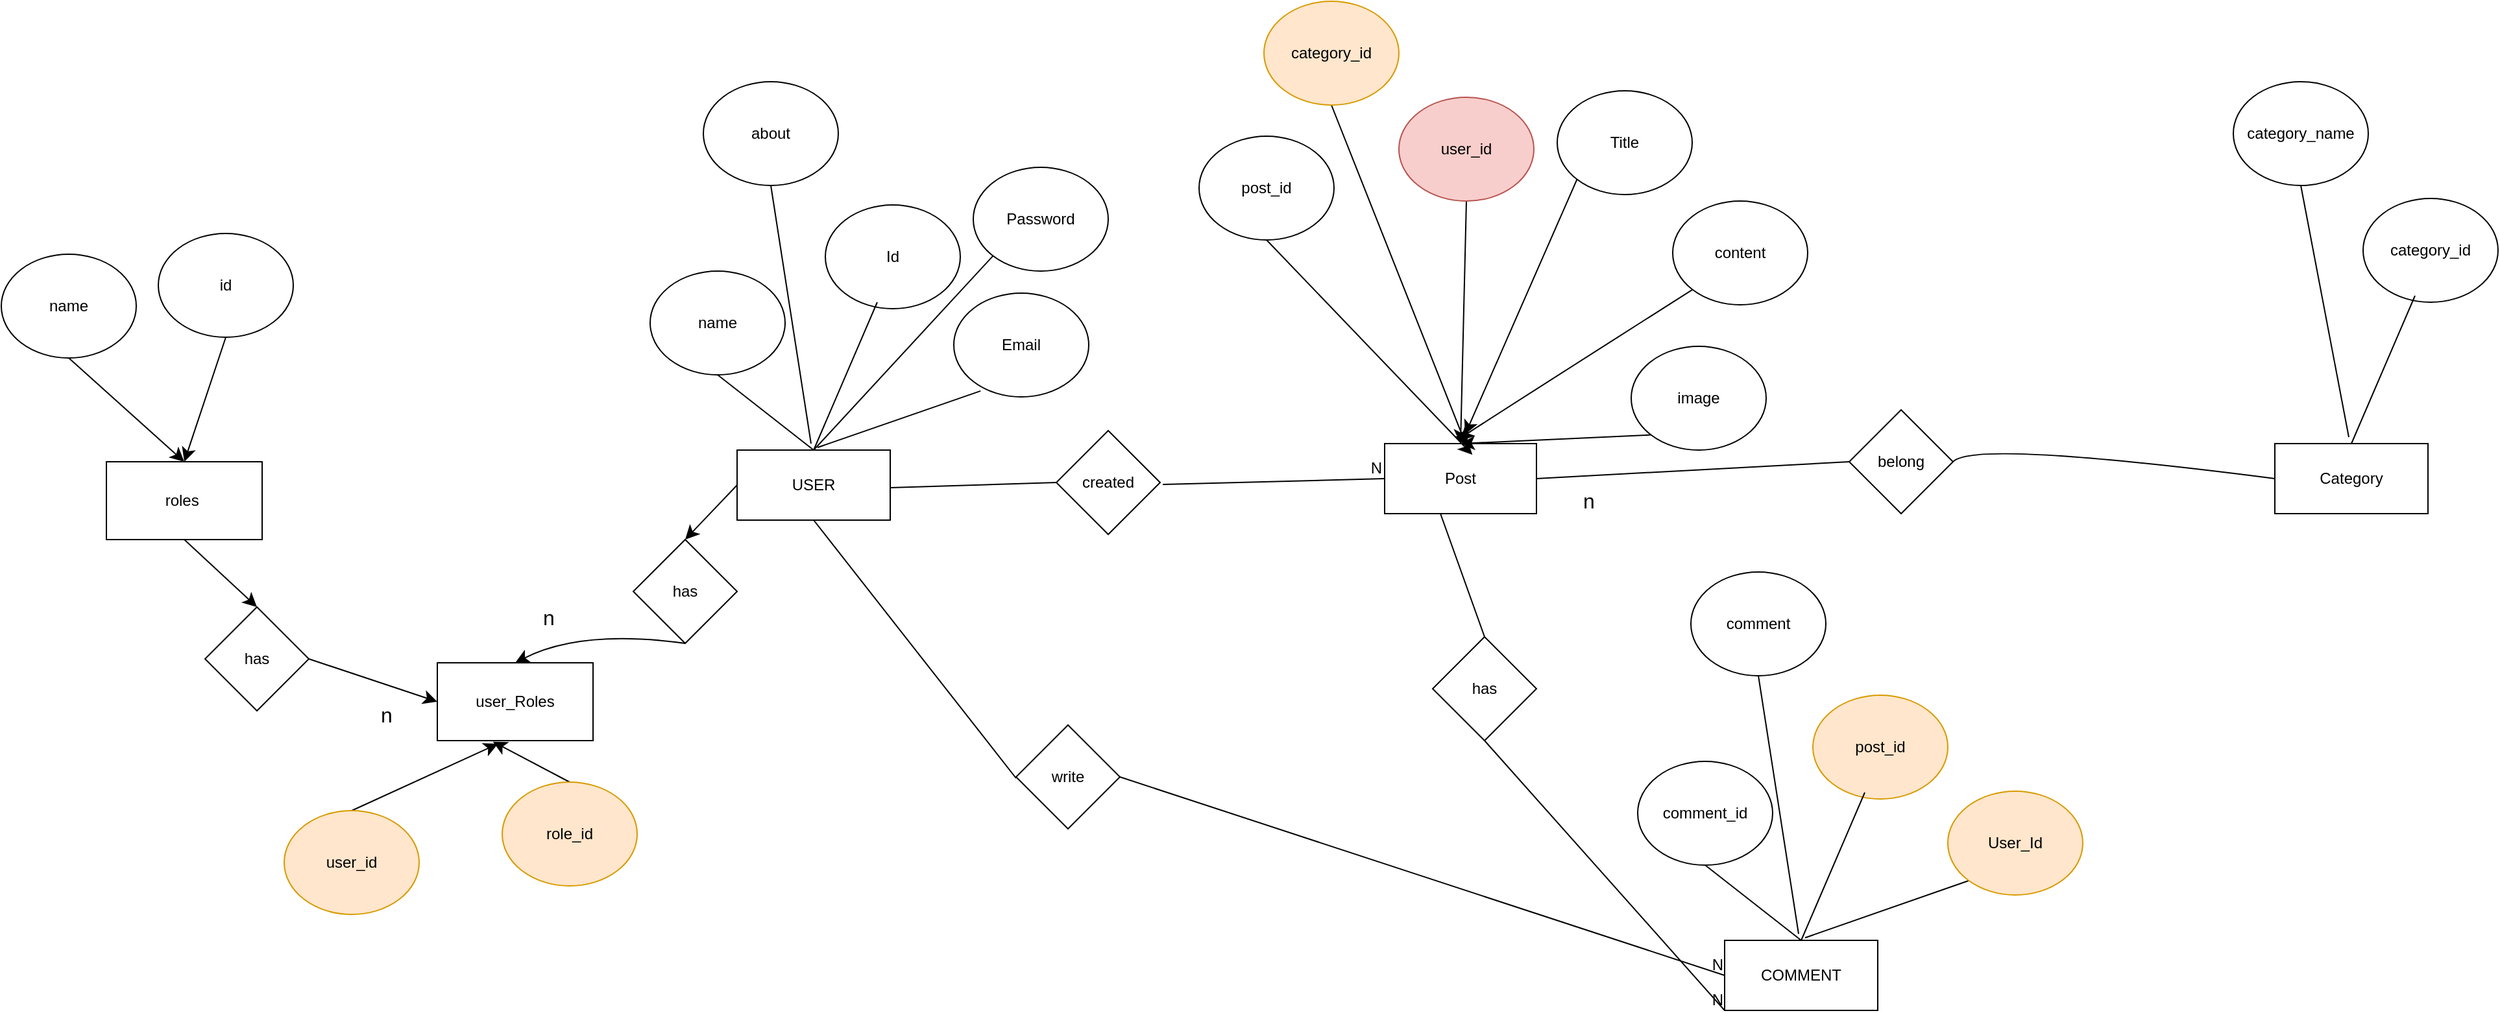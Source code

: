 <mxfile version="24.8.3">
  <diagram id="6hAD4JRr-dWfAn1cG1sN" name="Page-1">
    <mxGraphModel dx="2551" dy="1279" grid="0" gridSize="10" guides="1" tooltips="1" connect="1" arrows="1" fold="1" page="0" pageScale="1" pageWidth="850" pageHeight="1100" math="0" shadow="0">
      <root>
        <mxCell id="0" />
        <mxCell id="1" parent="0" />
        <mxCell id="OCMYtkgxN2Cwr9Uo9YVc-100" style="edgeStyle=none;curved=1;rounded=0;orthogonalLoop=1;jettySize=auto;html=1;exitX=1;exitY=0.5;exitDx=0;exitDy=0;fontSize=12;startSize=8;endSize=8;entryX=0.5;entryY=0;entryDx=0;entryDy=0;" edge="1" parent="1" source="OCMYtkgxN2Cwr9Uo9YVc-1" target="OCMYtkgxN2Cwr9Uo9YVc-87">
          <mxGeometry relative="1" as="geometry">
            <mxPoint x="-172.8" y="146.2" as="targetPoint" />
          </mxGeometry>
        </mxCell>
        <mxCell id="OCMYtkgxN2Cwr9Uo9YVc-1" value="USER" style="rounded=0;whiteSpace=wrap;html=1;direction=west;" vertex="1" parent="1">
          <mxGeometry x="-31" y="91" width="118" height="54" as="geometry" />
        </mxCell>
        <mxCell id="OCMYtkgxN2Cwr9Uo9YVc-2" value="Id" style="ellipse;whiteSpace=wrap;html=1;" vertex="1" parent="1">
          <mxGeometry x="37" y="-98" width="104" height="80" as="geometry" />
        </mxCell>
        <mxCell id="OCMYtkgxN2Cwr9Uo9YVc-3" value="name" style="ellipse;whiteSpace=wrap;html=1;" vertex="1" parent="1">
          <mxGeometry x="-98" y="-47" width="104" height="80" as="geometry" />
        </mxCell>
        <mxCell id="OCMYtkgxN2Cwr9Uo9YVc-4" value="Email" style="ellipse;whiteSpace=wrap;html=1;" vertex="1" parent="1">
          <mxGeometry x="136" y="-30" width="104" height="80" as="geometry" />
        </mxCell>
        <mxCell id="OCMYtkgxN2Cwr9Uo9YVc-5" value="Password" style="ellipse;whiteSpace=wrap;html=1;" vertex="1" parent="1">
          <mxGeometry x="151" y="-127" width="104" height="80" as="geometry" />
        </mxCell>
        <mxCell id="OCMYtkgxN2Cwr9Uo9YVc-6" value="about" style="ellipse;whiteSpace=wrap;html=1;" vertex="1" parent="1">
          <mxGeometry x="-57" y="-193" width="104" height="80" as="geometry" />
        </mxCell>
        <mxCell id="OCMYtkgxN2Cwr9Uo9YVc-12" value="" style="endArrow=none;html=1;rounded=0;fontSize=12;startSize=8;endSize=8;curved=1;exitX=0.5;exitY=1;exitDx=0;exitDy=0;entryX=0.5;entryY=1;entryDx=0;entryDy=0;" edge="1" parent="1" source="OCMYtkgxN2Cwr9Uo9YVc-1" target="OCMYtkgxN2Cwr9Uo9YVc-3">
          <mxGeometry width="50" height="50" relative="1" as="geometry">
            <mxPoint x="-31" y="75" as="sourcePoint" />
            <mxPoint x="19" y="25" as="targetPoint" />
          </mxGeometry>
        </mxCell>
        <mxCell id="OCMYtkgxN2Cwr9Uo9YVc-14" value="" style="endArrow=none;html=1;rounded=0;fontSize=12;startSize=8;endSize=8;curved=1;entryX=0.198;entryY=0.943;entryDx=0;entryDy=0;entryPerimeter=0;" edge="1" parent="1" target="OCMYtkgxN2Cwr9Uo9YVc-4">
          <mxGeometry width="50" height="50" relative="1" as="geometry">
            <mxPoint x="31" y="89" as="sourcePoint" />
            <mxPoint x="77" y="38" as="targetPoint" />
          </mxGeometry>
        </mxCell>
        <mxCell id="OCMYtkgxN2Cwr9Uo9YVc-15" value="" style="endArrow=none;html=1;rounded=0;fontSize=12;startSize=8;endSize=8;curved=1;exitX=0.5;exitY=1;exitDx=0;exitDy=0;" edge="1" parent="1" source="OCMYtkgxN2Cwr9Uo9YVc-1">
          <mxGeometry width="50" height="50" relative="1" as="geometry">
            <mxPoint x="86" y="43" as="sourcePoint" />
            <mxPoint x="77" y="-23" as="targetPoint" />
          </mxGeometry>
        </mxCell>
        <mxCell id="OCMYtkgxN2Cwr9Uo9YVc-16" value="" style="endArrow=none;html=1;rounded=0;fontSize=12;startSize=8;endSize=8;curved=1;exitX=0.5;exitY=1;exitDx=0;exitDy=0;entryX=0;entryY=1;entryDx=0;entryDy=0;" edge="1" parent="1" source="OCMYtkgxN2Cwr9Uo9YVc-1" target="OCMYtkgxN2Cwr9Uo9YVc-5">
          <mxGeometry width="50" height="50" relative="1" as="geometry">
            <mxPoint x="58" y="121" as="sourcePoint" />
            <mxPoint x="150" y="-61" as="targetPoint" />
          </mxGeometry>
        </mxCell>
        <mxCell id="OCMYtkgxN2Cwr9Uo9YVc-18" value="" style="endArrow=none;html=1;rounded=0;fontSize=12;startSize=8;endSize=8;curved=1;entryX=0.5;entryY=1;entryDx=0;entryDy=0;" edge="1" parent="1" target="OCMYtkgxN2Cwr9Uo9YVc-6">
          <mxGeometry width="50" height="50" relative="1" as="geometry">
            <mxPoint x="26" y="86" as="sourcePoint" />
            <mxPoint x="141" y="42" as="targetPoint" />
          </mxGeometry>
        </mxCell>
        <mxCell id="OCMYtkgxN2Cwr9Uo9YVc-19" value="Post" style="rounded=0;whiteSpace=wrap;html=1;direction=west;" vertex="1" parent="1">
          <mxGeometry x="468" y="86" width="117" height="54" as="geometry" />
        </mxCell>
        <mxCell id="OCMYtkgxN2Cwr9Uo9YVc-20" value="post_id" style="ellipse;whiteSpace=wrap;html=1;" vertex="1" parent="1">
          <mxGeometry x="325" y="-151" width="104" height="80" as="geometry" />
        </mxCell>
        <mxCell id="OCMYtkgxN2Cwr9Uo9YVc-28" style="edgeStyle=none;curved=1;rounded=0;orthogonalLoop=1;jettySize=auto;html=1;exitX=0;exitY=1;exitDx=0;exitDy=0;fontSize=12;startSize=8;endSize=8;" edge="1" parent="1" source="OCMYtkgxN2Cwr9Uo9YVc-21">
          <mxGeometry relative="1" as="geometry">
            <mxPoint x="526" y="84" as="targetPoint" />
            <Array as="points">
              <mxPoint x="533" y="77" />
            </Array>
          </mxGeometry>
        </mxCell>
        <mxCell id="OCMYtkgxN2Cwr9Uo9YVc-21" value="content" style="ellipse;whiteSpace=wrap;html=1;" vertex="1" parent="1">
          <mxGeometry x="690" y="-101" width="104" height="80" as="geometry" />
        </mxCell>
        <mxCell id="OCMYtkgxN2Cwr9Uo9YVc-27" style="edgeStyle=none;curved=1;rounded=0;orthogonalLoop=1;jettySize=auto;html=1;exitX=0;exitY=1;exitDx=0;exitDy=0;fontSize=12;startSize=8;endSize=8;" edge="1" parent="1" source="OCMYtkgxN2Cwr9Uo9YVc-22">
          <mxGeometry relative="1" as="geometry">
            <mxPoint x="530" y="79" as="targetPoint" />
          </mxGeometry>
        </mxCell>
        <mxCell id="OCMYtkgxN2Cwr9Uo9YVc-22" value="Title" style="ellipse;whiteSpace=wrap;html=1;" vertex="1" parent="1">
          <mxGeometry x="601" y="-186" width="104" height="80" as="geometry" />
        </mxCell>
        <mxCell id="OCMYtkgxN2Cwr9Uo9YVc-29" style="edgeStyle=none;curved=1;rounded=0;orthogonalLoop=1;jettySize=auto;html=1;exitX=0;exitY=1;exitDx=0;exitDy=0;entryX=0.5;entryY=1;entryDx=0;entryDy=0;fontSize=12;startSize=8;endSize=8;" edge="1" parent="1" source="OCMYtkgxN2Cwr9Uo9YVc-23" target="OCMYtkgxN2Cwr9Uo9YVc-19">
          <mxGeometry relative="1" as="geometry" />
        </mxCell>
        <mxCell id="OCMYtkgxN2Cwr9Uo9YVc-23" value="image" style="ellipse;whiteSpace=wrap;html=1;" vertex="1" parent="1">
          <mxGeometry x="658" y="11" width="104" height="80" as="geometry" />
        </mxCell>
        <mxCell id="OCMYtkgxN2Cwr9Uo9YVc-26" style="edgeStyle=none;curved=1;rounded=0;orthogonalLoop=1;jettySize=auto;html=1;exitX=0.5;exitY=1;exitDx=0;exitDy=0;entryX=0.5;entryY=1;entryDx=0;entryDy=0;fontSize=12;startSize=8;endSize=8;" edge="1" parent="1" source="OCMYtkgxN2Cwr9Uo9YVc-24" target="OCMYtkgxN2Cwr9Uo9YVc-19">
          <mxGeometry relative="1" as="geometry" />
        </mxCell>
        <mxCell id="OCMYtkgxN2Cwr9Uo9YVc-25" style="edgeStyle=none;curved=1;rounded=0;orthogonalLoop=1;jettySize=auto;html=1;exitX=0.5;exitY=1;exitDx=0;exitDy=0;entryX=0.422;entryY=0.841;entryDx=0;entryDy=0;entryPerimeter=0;fontSize=12;startSize=8;endSize=8;" edge="1" parent="1" source="OCMYtkgxN2Cwr9Uo9YVc-20" target="OCMYtkgxN2Cwr9Uo9YVc-19">
          <mxGeometry relative="1" as="geometry" />
        </mxCell>
        <UserObject label="user_id" tooltip="nh" id="OCMYtkgxN2Cwr9Uo9YVc-24">
          <mxCell style="ellipse;whiteSpace=wrap;html=1;fillColor=#f8cecc;strokeColor=#b85450;" vertex="1" parent="1">
            <mxGeometry x="479" y="-181" width="104" height="80" as="geometry" />
          </mxCell>
        </UserObject>
        <mxCell id="OCMYtkgxN2Cwr9Uo9YVc-38" value="created" style="rhombus;whiteSpace=wrap;html=1;" vertex="1" parent="1">
          <mxGeometry x="215" y="76" width="80" height="80" as="geometry" />
        </mxCell>
        <mxCell id="OCMYtkgxN2Cwr9Uo9YVc-49" value="" style="endArrow=none;html=1;rounded=0;fontSize=12;startSize=8;endSize=8;curved=1;entryX=0;entryY=0.5;entryDx=0;entryDy=0;" edge="1" parent="1" target="OCMYtkgxN2Cwr9Uo9YVc-38">
          <mxGeometry relative="1" as="geometry">
            <mxPoint x="87" y="120" as="sourcePoint" />
            <mxPoint x="247" y="120" as="targetPoint" />
          </mxGeometry>
        </mxCell>
        <mxCell id="OCMYtkgxN2Cwr9Uo9YVc-51" value="" style="endArrow=none;html=1;rounded=0;fontSize=12;startSize=8;endSize=8;curved=1;entryX=1;entryY=0.5;entryDx=0;entryDy=0;" edge="1" parent="1" target="OCMYtkgxN2Cwr9Uo9YVc-19">
          <mxGeometry relative="1" as="geometry">
            <mxPoint x="297" y="117.5" as="sourcePoint" />
            <mxPoint x="457" y="117.5" as="targetPoint" />
          </mxGeometry>
        </mxCell>
        <mxCell id="OCMYtkgxN2Cwr9Uo9YVc-52" value="N" style="resizable=0;html=1;whiteSpace=wrap;align=right;verticalAlign=bottom;" connectable="0" vertex="1" parent="OCMYtkgxN2Cwr9Uo9YVc-51">
          <mxGeometry x="1" relative="1" as="geometry" />
        </mxCell>
        <mxCell id="OCMYtkgxN2Cwr9Uo9YVc-54" value="COMMENT" style="rounded=0;whiteSpace=wrap;html=1;direction=west;" vertex="1" parent="1">
          <mxGeometry x="730" y="469" width="118" height="54" as="geometry" />
        </mxCell>
        <mxCell id="OCMYtkgxN2Cwr9Uo9YVc-55" value="post_id" style="ellipse;whiteSpace=wrap;html=1;fillColor=#ffe6cc;strokeColor=#d79b00;" vertex="1" parent="1">
          <mxGeometry x="798" y="280" width="104" height="80" as="geometry" />
        </mxCell>
        <mxCell id="OCMYtkgxN2Cwr9Uo9YVc-56" value="comment_id" style="ellipse;whiteSpace=wrap;html=1;" vertex="1" parent="1">
          <mxGeometry x="663" y="331" width="104" height="80" as="geometry" />
        </mxCell>
        <mxCell id="OCMYtkgxN2Cwr9Uo9YVc-57" value="comment" style="ellipse;whiteSpace=wrap;html=1;" vertex="1" parent="1">
          <mxGeometry x="704" y="185" width="104" height="80" as="geometry" />
        </mxCell>
        <mxCell id="OCMYtkgxN2Cwr9Uo9YVc-58" value="" style="endArrow=none;html=1;rounded=0;fontSize=12;startSize=8;endSize=8;curved=1;exitX=0.5;exitY=1;exitDx=0;exitDy=0;entryX=0.5;entryY=1;entryDx=0;entryDy=0;" edge="1" parent="1" source="OCMYtkgxN2Cwr9Uo9YVc-54" target="OCMYtkgxN2Cwr9Uo9YVc-56">
          <mxGeometry width="50" height="50" relative="1" as="geometry">
            <mxPoint x="730" y="453" as="sourcePoint" />
            <mxPoint x="780" y="403" as="targetPoint" />
          </mxGeometry>
        </mxCell>
        <mxCell id="OCMYtkgxN2Cwr9Uo9YVc-59" value="" style="endArrow=none;html=1;rounded=0;fontSize=12;startSize=8;endSize=8;curved=1;entryX=0.198;entryY=0.943;entryDx=0;entryDy=0;entryPerimeter=0;" edge="1" parent="1">
          <mxGeometry width="50" height="50" relative="1" as="geometry">
            <mxPoint x="792" y="467" as="sourcePoint" />
            <mxPoint x="918" y="423" as="targetPoint" />
          </mxGeometry>
        </mxCell>
        <mxCell id="OCMYtkgxN2Cwr9Uo9YVc-60" value="" style="endArrow=none;html=1;rounded=0;fontSize=12;startSize=8;endSize=8;curved=1;exitX=0.5;exitY=1;exitDx=0;exitDy=0;" edge="1" parent="1" source="OCMYtkgxN2Cwr9Uo9YVc-54">
          <mxGeometry width="50" height="50" relative="1" as="geometry">
            <mxPoint x="847" y="421" as="sourcePoint" />
            <mxPoint x="838" y="355" as="targetPoint" />
          </mxGeometry>
        </mxCell>
        <mxCell id="OCMYtkgxN2Cwr9Uo9YVc-61" value="" style="endArrow=none;html=1;rounded=0;fontSize=12;startSize=8;endSize=8;curved=1;entryX=0.5;entryY=1;entryDx=0;entryDy=0;" edge="1" parent="1" target="OCMYtkgxN2Cwr9Uo9YVc-57">
          <mxGeometry width="50" height="50" relative="1" as="geometry">
            <mxPoint x="787" y="464" as="sourcePoint" />
            <mxPoint x="902" y="420" as="targetPoint" />
          </mxGeometry>
        </mxCell>
        <mxCell id="OCMYtkgxN2Cwr9Uo9YVc-62" value="User_Id" style="ellipse;whiteSpace=wrap;html=1;fillColor=#ffe6cc;strokeColor=#d79b00;" vertex="1" parent="1">
          <mxGeometry x="902" y="354" width="104" height="80" as="geometry" />
        </mxCell>
        <mxCell id="OCMYtkgxN2Cwr9Uo9YVc-63" value="write" style="rhombus;whiteSpace=wrap;html=1;" vertex="1" parent="1">
          <mxGeometry x="184" y="303" width="80" height="80" as="geometry" />
        </mxCell>
        <mxCell id="OCMYtkgxN2Cwr9Uo9YVc-64" value="" style="endArrow=none;html=1;rounded=0;fontSize=12;startSize=8;endSize=8;curved=1;entryX=0;entryY=0.5;entryDx=0;entryDy=0;exitX=0.5;exitY=0;exitDx=0;exitDy=0;" edge="1" parent="1" source="OCMYtkgxN2Cwr9Uo9YVc-1">
          <mxGeometry relative="1" as="geometry">
            <mxPoint x="56" y="348" as="sourcePoint" />
            <mxPoint x="184" y="344" as="targetPoint" />
          </mxGeometry>
        </mxCell>
        <mxCell id="OCMYtkgxN2Cwr9Uo9YVc-65" value="" style="endArrow=none;html=1;rounded=0;fontSize=12;startSize=8;endSize=8;curved=1;entryX=1;entryY=0.5;entryDx=0;entryDy=0;exitX=1;exitY=0.5;exitDx=0;exitDy=0;" edge="1" parent="1" source="OCMYtkgxN2Cwr9Uo9YVc-63" target="OCMYtkgxN2Cwr9Uo9YVc-54">
          <mxGeometry relative="1" as="geometry">
            <mxPoint x="365" y="466.5" as="sourcePoint" />
            <mxPoint x="536" y="462" as="targetPoint" />
          </mxGeometry>
        </mxCell>
        <mxCell id="OCMYtkgxN2Cwr9Uo9YVc-66" value="N" style="resizable=0;html=1;whiteSpace=wrap;align=right;verticalAlign=bottom;" connectable="0" vertex="1" parent="OCMYtkgxN2Cwr9Uo9YVc-65">
          <mxGeometry x="1" relative="1" as="geometry" />
        </mxCell>
        <mxCell id="OCMYtkgxN2Cwr9Uo9YVc-67" value="has" style="rhombus;whiteSpace=wrap;html=1;" vertex="1" parent="1">
          <mxGeometry x="505" y="235" width="80" height="80" as="geometry" />
        </mxCell>
        <mxCell id="OCMYtkgxN2Cwr9Uo9YVc-68" value="" style="endArrow=none;html=1;rounded=0;fontSize=12;startSize=8;endSize=8;curved=1;entryX=1;entryY=0;entryDx=0;entryDy=0;exitX=0.5;exitY=1;exitDx=0;exitDy=0;" edge="1" parent="1" source="OCMYtkgxN2Cwr9Uo9YVc-67" target="OCMYtkgxN2Cwr9Uo9YVc-54">
          <mxGeometry relative="1" as="geometry">
            <mxPoint x="270" y="317.5" as="sourcePoint" />
            <mxPoint x="736" y="470.5" as="targetPoint" />
          </mxGeometry>
        </mxCell>
        <mxCell id="OCMYtkgxN2Cwr9Uo9YVc-69" value="N" style="resizable=0;html=1;whiteSpace=wrap;align=right;verticalAlign=bottom;" connectable="0" vertex="1" parent="OCMYtkgxN2Cwr9Uo9YVc-68">
          <mxGeometry x="1" relative="1" as="geometry" />
        </mxCell>
        <mxCell id="OCMYtkgxN2Cwr9Uo9YVc-70" value="" style="endArrow=none;html=1;rounded=0;fontSize=12;startSize=8;endSize=8;curved=1;entryX=0.5;entryY=0;entryDx=0;entryDy=0;exitX=0.5;exitY=0;exitDx=0;exitDy=0;" edge="1" parent="1" target="OCMYtkgxN2Cwr9Uo9YVc-67">
          <mxGeometry relative="1" as="geometry">
            <mxPoint x="511" y="140" as="sourcePoint" />
            <mxPoint x="667" y="339" as="targetPoint" />
          </mxGeometry>
        </mxCell>
        <mxCell id="OCMYtkgxN2Cwr9Uo9YVc-71" value="Category" style="rounded=0;whiteSpace=wrap;html=1;direction=west;" vertex="1" parent="1">
          <mxGeometry x="1154" y="86" width="118" height="54" as="geometry" />
        </mxCell>
        <mxCell id="OCMYtkgxN2Cwr9Uo9YVc-72" value="category_id" style="ellipse;whiteSpace=wrap;html=1;" vertex="1" parent="1">
          <mxGeometry x="1222" y="-103" width="104" height="80" as="geometry" />
        </mxCell>
        <mxCell id="OCMYtkgxN2Cwr9Uo9YVc-73" value="category_name" style="ellipse;whiteSpace=wrap;html=1;" vertex="1" parent="1">
          <mxGeometry x="1122" y="-193" width="104" height="80" as="geometry" />
        </mxCell>
        <mxCell id="OCMYtkgxN2Cwr9Uo9YVc-76" value="" style="endArrow=none;html=1;rounded=0;fontSize=12;startSize=8;endSize=8;curved=1;exitX=0.5;exitY=1;exitDx=0;exitDy=0;" edge="1" parent="1" source="OCMYtkgxN2Cwr9Uo9YVc-71">
          <mxGeometry width="50" height="50" relative="1" as="geometry">
            <mxPoint x="1271" y="38" as="sourcePoint" />
            <mxPoint x="1262" y="-28" as="targetPoint" />
          </mxGeometry>
        </mxCell>
        <mxCell id="OCMYtkgxN2Cwr9Uo9YVc-77" value="" style="endArrow=none;html=1;rounded=0;fontSize=12;startSize=8;endSize=8;curved=1;entryX=0.5;entryY=1;entryDx=0;entryDy=0;" edge="1" parent="1" target="OCMYtkgxN2Cwr9Uo9YVc-73">
          <mxGeometry width="50" height="50" relative="1" as="geometry">
            <mxPoint x="1211" y="81" as="sourcePoint" />
            <mxPoint x="1326" y="37" as="targetPoint" />
          </mxGeometry>
        </mxCell>
        <mxCell id="OCMYtkgxN2Cwr9Uo9YVc-80" value="" style="endArrow=none;html=1;rounded=0;fontSize=12;startSize=8;endSize=8;curved=1;exitX=1;exitY=0.5;exitDx=0;exitDy=0;entryX=1;entryY=0.5;entryDx=0;entryDy=0;" edge="1" parent="1" source="OCMYtkgxN2Cwr9Uo9YVc-71" target="OCMYtkgxN2Cwr9Uo9YVc-81">
          <mxGeometry width="50" height="50" relative="1" as="geometry">
            <mxPoint x="944" y="76" as="sourcePoint" />
            <mxPoint x="994" y="26" as="targetPoint" />
            <Array as="points">
              <mxPoint x="921" y="83" />
            </Array>
          </mxGeometry>
        </mxCell>
        <mxCell id="OCMYtkgxN2Cwr9Uo9YVc-81" value="belong" style="rhombus;whiteSpace=wrap;html=1;" vertex="1" parent="1">
          <mxGeometry x="826" y="60" width="80" height="80" as="geometry" />
        </mxCell>
        <mxCell id="OCMYtkgxN2Cwr9Uo9YVc-82" value="" style="endArrow=none;html=1;rounded=0;fontSize=12;startSize=8;endSize=8;curved=1;entryX=0;entryY=0.5;entryDx=0;entryDy=0;exitX=0;exitY=0.5;exitDx=0;exitDy=0;" edge="1" parent="1" source="OCMYtkgxN2Cwr9Uo9YVc-19" target="OCMYtkgxN2Cwr9Uo9YVc-81">
          <mxGeometry width="50" height="50" relative="1" as="geometry">
            <mxPoint x="663" y="159" as="sourcePoint" />
            <mxPoint x="713" y="109" as="targetPoint" />
          </mxGeometry>
        </mxCell>
        <mxCell id="OCMYtkgxN2Cwr9Uo9YVc-83" value="n" style="text;strokeColor=none;fillColor=none;html=1;align=center;verticalAlign=middle;whiteSpace=wrap;rounded=0;fontSize=16;" vertex="1" parent="1">
          <mxGeometry x="593" y="115" width="65" height="30" as="geometry" />
        </mxCell>
        <mxCell id="OCMYtkgxN2Cwr9Uo9YVc-85" style="edgeStyle=none;curved=1;rounded=0;orthogonalLoop=1;jettySize=auto;html=1;exitX=0.5;exitY=1;exitDx=0;exitDy=0;fontSize=12;startSize=8;endSize=8;" edge="1" parent="1" source="OCMYtkgxN2Cwr9Uo9YVc-84">
          <mxGeometry relative="1" as="geometry">
            <mxPoint x="531.4" y="88.6" as="targetPoint" />
          </mxGeometry>
        </mxCell>
        <mxCell id="OCMYtkgxN2Cwr9Uo9YVc-84" value="category_id" style="ellipse;whiteSpace=wrap;html=1;fillColor=#ffe6cc;strokeColor=#d79b00;" vertex="1" parent="1">
          <mxGeometry x="375" y="-255" width="104" height="80" as="geometry" />
        </mxCell>
        <mxCell id="OCMYtkgxN2Cwr9Uo9YVc-104" style="edgeStyle=none;curved=1;rounded=0;orthogonalLoop=1;jettySize=auto;html=1;exitX=0.5;exitY=1;exitDx=0;exitDy=0;entryX=0.5;entryY=0;entryDx=0;entryDy=0;fontSize=12;startSize=8;endSize=8;" edge="1" parent="1" source="OCMYtkgxN2Cwr9Uo9YVc-86" target="OCMYtkgxN2Cwr9Uo9YVc-103">
          <mxGeometry relative="1" as="geometry" />
        </mxCell>
        <mxCell id="OCMYtkgxN2Cwr9Uo9YVc-86" value="roles&amp;nbsp;" style="rounded=0;whiteSpace=wrap;html=1;" vertex="1" parent="1">
          <mxGeometry x="-517" y="100" width="120" height="60" as="geometry" />
        </mxCell>
        <mxCell id="OCMYtkgxN2Cwr9Uo9YVc-101" style="edgeStyle=none;curved=1;rounded=0;orthogonalLoop=1;jettySize=auto;html=1;exitX=0.5;exitY=1;exitDx=0;exitDy=0;entryX=0.5;entryY=0;entryDx=0;entryDy=0;fontSize=12;startSize=8;endSize=8;" edge="1" parent="1" source="OCMYtkgxN2Cwr9Uo9YVc-87" target="OCMYtkgxN2Cwr9Uo9YVc-93">
          <mxGeometry relative="1" as="geometry">
            <Array as="points">
              <mxPoint x="-151" y="229" />
            </Array>
          </mxGeometry>
        </mxCell>
        <mxCell id="OCMYtkgxN2Cwr9Uo9YVc-87" value="has" style="rhombus;whiteSpace=wrap;html=1;" vertex="1" parent="1">
          <mxGeometry x="-111" y="160" width="80" height="80" as="geometry" />
        </mxCell>
        <mxCell id="OCMYtkgxN2Cwr9Uo9YVc-90" style="edgeStyle=none;curved=1;rounded=0;orthogonalLoop=1;jettySize=auto;html=1;exitX=0.5;exitY=1;exitDx=0;exitDy=0;entryX=0.5;entryY=0;entryDx=0;entryDy=0;fontSize=12;startSize=8;endSize=8;" edge="1" parent="1" source="OCMYtkgxN2Cwr9Uo9YVc-88" target="OCMYtkgxN2Cwr9Uo9YVc-86">
          <mxGeometry relative="1" as="geometry" />
        </mxCell>
        <mxCell id="OCMYtkgxN2Cwr9Uo9YVc-88" value="name" style="ellipse;whiteSpace=wrap;html=1;" vertex="1" parent="1">
          <mxGeometry x="-598" y="-60" width="104" height="80" as="geometry" />
        </mxCell>
        <mxCell id="OCMYtkgxN2Cwr9Uo9YVc-91" style="edgeStyle=none;curved=1;rounded=0;orthogonalLoop=1;jettySize=auto;html=1;exitX=0.5;exitY=1;exitDx=0;exitDy=0;entryX=0.5;entryY=0;entryDx=0;entryDy=0;fontSize=12;startSize=8;endSize=8;" edge="1" parent="1" source="OCMYtkgxN2Cwr9Uo9YVc-89" target="OCMYtkgxN2Cwr9Uo9YVc-86">
          <mxGeometry relative="1" as="geometry" />
        </mxCell>
        <mxCell id="OCMYtkgxN2Cwr9Uo9YVc-89" value="id" style="ellipse;whiteSpace=wrap;html=1;" vertex="1" parent="1">
          <mxGeometry x="-477" y="-76" width="104" height="80" as="geometry" />
        </mxCell>
        <mxCell id="OCMYtkgxN2Cwr9Uo9YVc-93" value="user_Roles" style="rounded=0;whiteSpace=wrap;html=1;direction=east;" vertex="1" parent="1">
          <mxGeometry x="-262" y="255" width="120" height="60" as="geometry" />
        </mxCell>
        <mxCell id="OCMYtkgxN2Cwr9Uo9YVc-98" style="edgeStyle=none;curved=1;rounded=0;orthogonalLoop=1;jettySize=auto;html=1;exitX=0.5;exitY=0;exitDx=0;exitDy=0;fontSize=12;startSize=8;endSize=8;" edge="1" parent="1" source="OCMYtkgxN2Cwr9Uo9YVc-95">
          <mxGeometry relative="1" as="geometry">
            <mxPoint x="-215.2" y="317.4" as="targetPoint" />
          </mxGeometry>
        </mxCell>
        <mxCell id="OCMYtkgxN2Cwr9Uo9YVc-95" value="user_id" style="ellipse;whiteSpace=wrap;html=1;fillColor=#ffe6cc;strokeColor=#d79b00;" vertex="1" parent="1">
          <mxGeometry x="-380" y="369" width="104" height="80" as="geometry" />
        </mxCell>
        <mxCell id="OCMYtkgxN2Cwr9Uo9YVc-99" style="edgeStyle=none;curved=1;rounded=0;orthogonalLoop=1;jettySize=auto;html=1;exitX=0.5;exitY=0;exitDx=0;exitDy=0;fontSize=12;startSize=8;endSize=8;" edge="1" parent="1" source="OCMYtkgxN2Cwr9Uo9YVc-97">
          <mxGeometry relative="1" as="geometry">
            <mxPoint x="-219.2" y="315.8" as="targetPoint" />
          </mxGeometry>
        </mxCell>
        <mxCell id="OCMYtkgxN2Cwr9Uo9YVc-97" value="role_id" style="ellipse;whiteSpace=wrap;html=1;fillColor=#ffe6cc;strokeColor=#d79b00;" vertex="1" parent="1">
          <mxGeometry x="-212" y="347" width="104" height="80" as="geometry" />
        </mxCell>
        <mxCell id="OCMYtkgxN2Cwr9Uo9YVc-102" value="n" style="text;strokeColor=none;fillColor=none;html=1;align=center;verticalAlign=middle;whiteSpace=wrap;rounded=0;fontSize=16;" vertex="1" parent="1">
          <mxGeometry x="-206" y="205" width="60" height="30" as="geometry" />
        </mxCell>
        <mxCell id="OCMYtkgxN2Cwr9Uo9YVc-105" style="edgeStyle=none;curved=1;rounded=0;orthogonalLoop=1;jettySize=auto;html=1;exitX=1;exitY=0.5;exitDx=0;exitDy=0;entryX=0;entryY=0.5;entryDx=0;entryDy=0;fontSize=12;startSize=8;endSize=8;" edge="1" parent="1" source="OCMYtkgxN2Cwr9Uo9YVc-103" target="OCMYtkgxN2Cwr9Uo9YVc-93">
          <mxGeometry relative="1" as="geometry" />
        </mxCell>
        <mxCell id="OCMYtkgxN2Cwr9Uo9YVc-103" value="has" style="rhombus;whiteSpace=wrap;html=1;" vertex="1" parent="1">
          <mxGeometry x="-441" y="212" width="80" height="80" as="geometry" />
        </mxCell>
        <mxCell id="OCMYtkgxN2Cwr9Uo9YVc-106" value="n" style="text;strokeColor=none;fillColor=none;html=1;align=center;verticalAlign=middle;whiteSpace=wrap;rounded=0;fontSize=16;" vertex="1" parent="1">
          <mxGeometry x="-331" y="280" width="60" height="30" as="geometry" />
        </mxCell>
      </root>
    </mxGraphModel>
  </diagram>
</mxfile>

